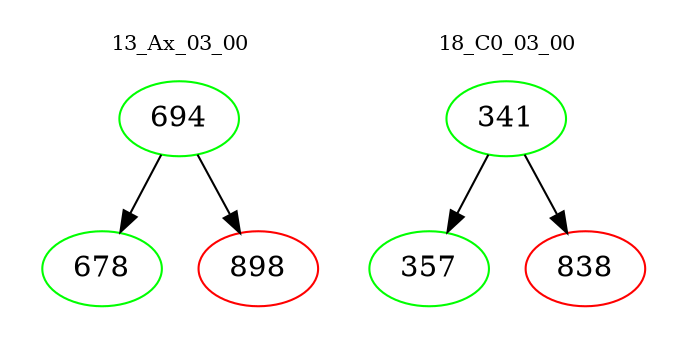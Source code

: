 digraph{
subgraph cluster_0 {
color = white
label = "13_Ax_03_00";
fontsize=10;
T0_694 [label="694", color="green"]
T0_694 -> T0_678 [color="black"]
T0_678 [label="678", color="green"]
T0_694 -> T0_898 [color="black"]
T0_898 [label="898", color="red"]
}
subgraph cluster_1 {
color = white
label = "18_C0_03_00";
fontsize=10;
T1_341 [label="341", color="green"]
T1_341 -> T1_357 [color="black"]
T1_357 [label="357", color="green"]
T1_341 -> T1_838 [color="black"]
T1_838 [label="838", color="red"]
}
}
